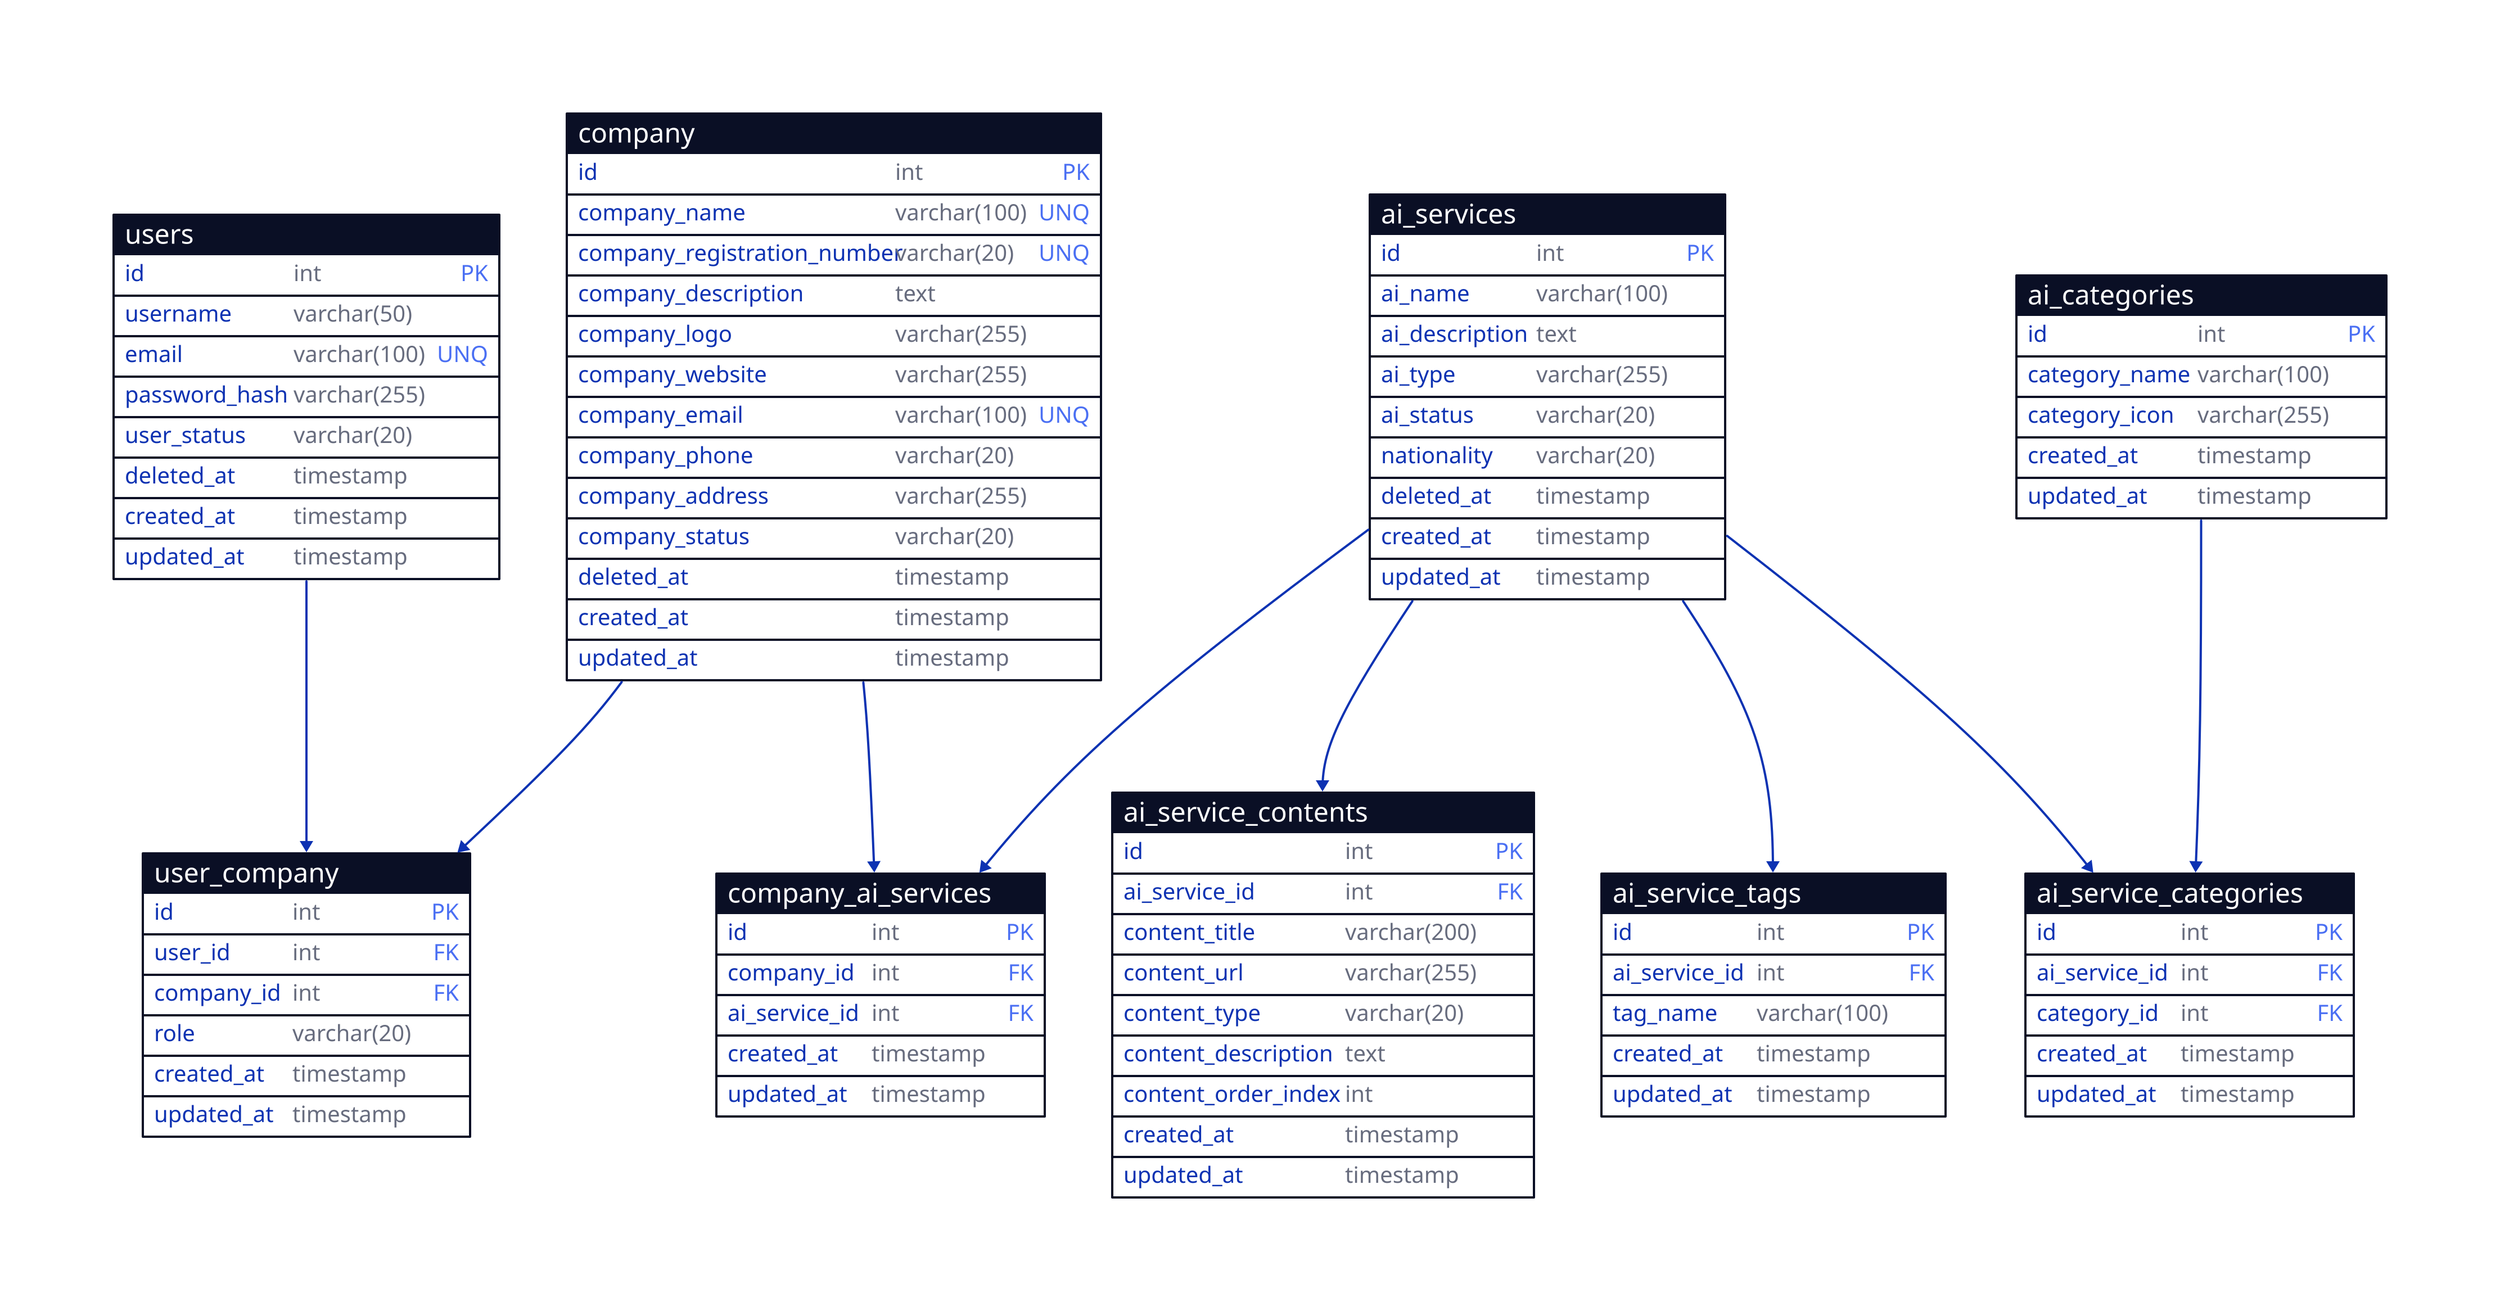 # StepAI API Database Schema

# Users 테이블
users: {
  shape: sql_table
  id: int {constraint: primary_key}
  username: varchar(50) 
  email: varchar(100) {constraint: unique}
  password_hash: varchar(255)
  user_status: varchar(20) # active, inactive, pending, deleted
  deleted_at: timestamp
  created_at: timestamp
  updated_at: timestamp
}

# company 테이블 
company: {
  shape: sql_table
  id: int {constraint: primary_key}
  company_name: varchar(100) {constraint: unique}
  company_registration_number: varchar(20) {constraint: unique}
  company_description: text
  company_logo: varchar(255)
  company_website: varchar(255)
  company_email: varchar(100) {constraint: unique}
  company_phone: varchar(20)
  company_address: varchar(255)
  company_status: varchar(20) # active, inactive, pending, deleted
  deleted_at: timestamp
  created_at: timestamp
  updated_at: timestamp
}

# user_company 테이블
user_company: {
  shape: sql_table
  id: int {constraint: primary_key}
  user_id: int {constraint: foreign_key}
  company_id: int {constraint: foreign_key}
  role: varchar(20) # ceo, manager, employee
  created_at: timestamp
  updated_at: timestamp
}

# company_ai_services 테이블
company_ai_services: {
  shape: sql_table
  id: int {constraint: primary_key}
  company_id: int {constraint: foreign_key}
  ai_service_id: int {constraint: foreign_key}
  created_at: timestamp
  updated_at: timestamp
}

# ai services 테이블
ai_services: {
  shape: sql_table
  id: int {constraint: primary_key}
  ai_name: varchar(100)
  ai_description: text
  ai_type: varchar(255)  # LLM, RAG, gpts, prompter, etc.
  ai_status: varchar(20) # active, inactive, pending, deleted
  nationality: varchar(20)
  deleted_at: timestamp
  created_at: timestamp
  updated_at: timestamp
}

# ai_service_contents 테이블
ai_service_contents: {
  shape: sql_table
  id: int {constraint: primary_key}
  ai_service_id: int {constraint: foreign_key}
  content_title: varchar(200)
  content_url: varchar(255)
  content_type: varchar(20) # link, logo, image, video, text, audio, pdf, etc.
  content_description: text
  content_order_index: int
  created_at: timestamp
  updated_at: timestamp
}

# ai_service_tags 테이블
ai_service_tags: {
  shape: sql_table
  id: int {constraint: primary_key}
  ai_service_id: int {constraint: foreign_key}
  tag_name: varchar(100)
  created_at: timestamp
  updated_at: timestamp
}

# ai_categories 테이블
ai_categories: {
  shape: sql_table
  id: int {constraint: primary_key}
  category_name: varchar(100)
  category_icon: varchar(255)
  created_at: timestamp
  updated_at: timestamp
}

# ai_service_categories 테이블
ai_service_categories: {
  shape: sql_table
  id: int {constraint: primary_key}
  ai_service_id: int {constraint: foreign_key}
  category_id: int {constraint: foreign_key}
  created_at: timestamp
  updated_at: timestamp
}


# 관계 정의
ai_services -> ai_service_contents
ai_services -> ai_service_tags
ai_services -> ai_service_categories
ai_categories -> ai_service_categories
users -> user_company
company -> user_company
company -> company_ai_services
ai_services -> company_ai_services